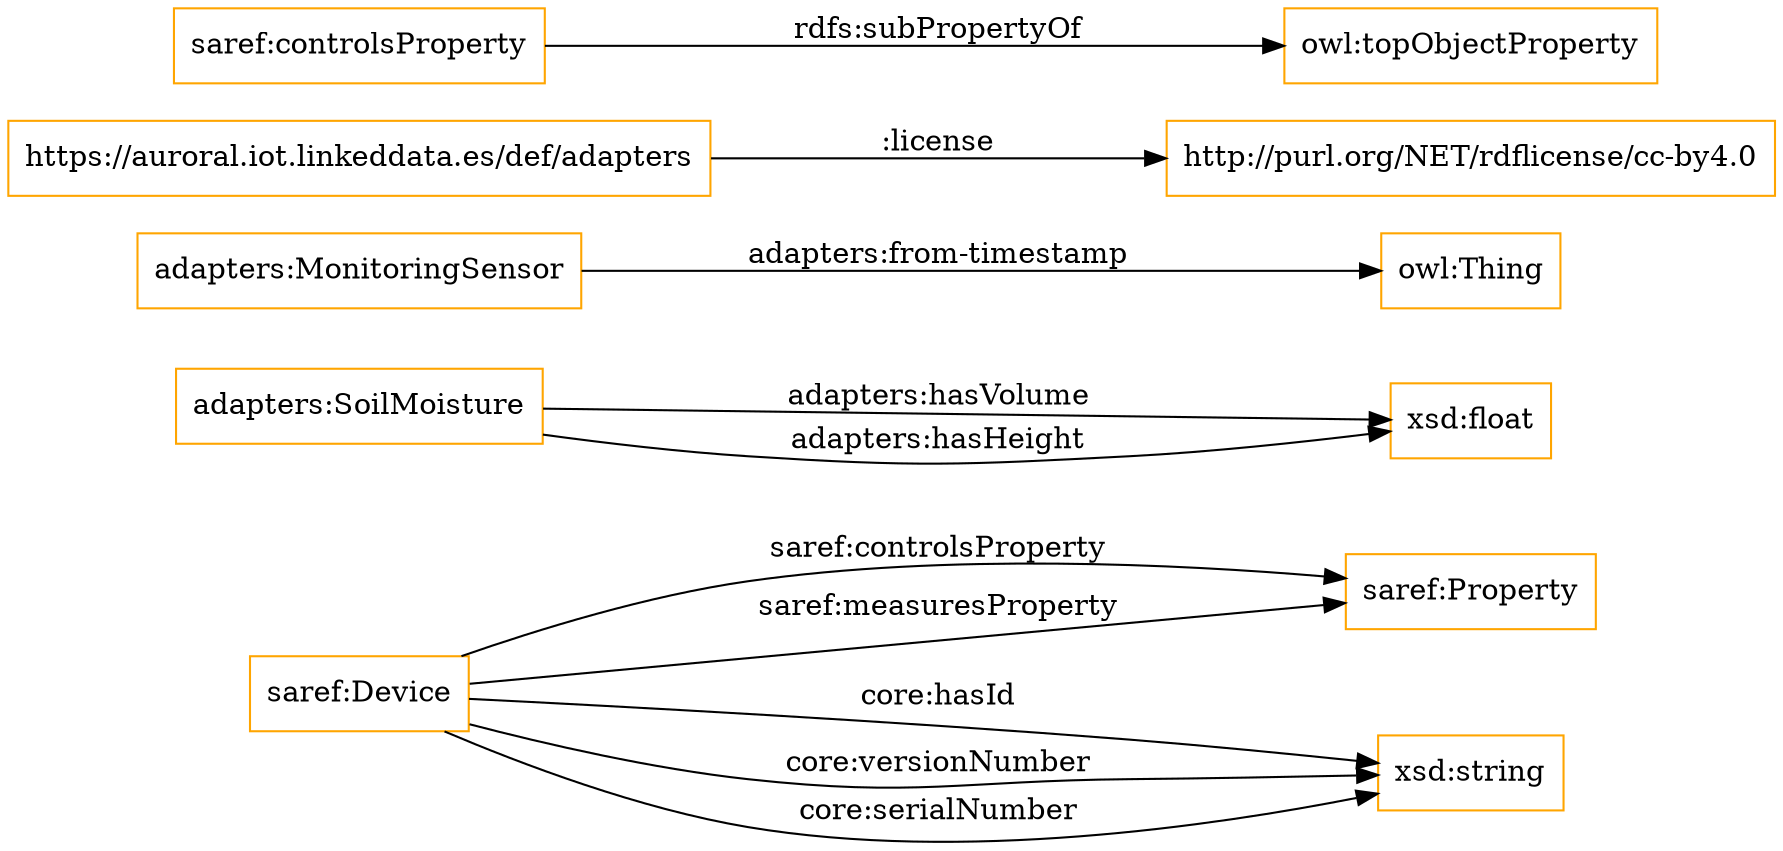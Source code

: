 digraph ar2dtool_diagram { 
rankdir=LR;
size="1501"
node [shape = rectangle, color="orange"]; "saref:Device" "adapters:SoilMoisture" "saref:Property" "adapters:MonitoringSensor" ; /*classes style*/
	"https://auroral.iot.linkeddata.es/def/adapters" -> "http://purl.org/NET/rdflicense/cc-by4.0" [ label = ":license" ];
	"saref:controlsProperty" -> "owl:topObjectProperty" [ label = "rdfs:subPropertyOf" ];
	"saref:Device" -> "xsd:string" [ label = "core:hasId" ];
	"saref:Device" -> "saref:Property" [ label = "saref:controlsProperty" ];
	"adapters:SoilMoisture" -> "xsd:float" [ label = "adapters:hasVolume" ];
	"saref:Device" -> "xsd:string" [ label = "core:versionNumber" ];
	"saref:Device" -> "saref:Property" [ label = "saref:measuresProperty" ];
	"adapters:MonitoringSensor" -> "owl:Thing" [ label = "adapters:from-timestamp" ];
	"adapters:SoilMoisture" -> "xsd:float" [ label = "adapters:hasHeight" ];
	"saref:Device" -> "xsd:string" [ label = "core:serialNumber" ];

}
